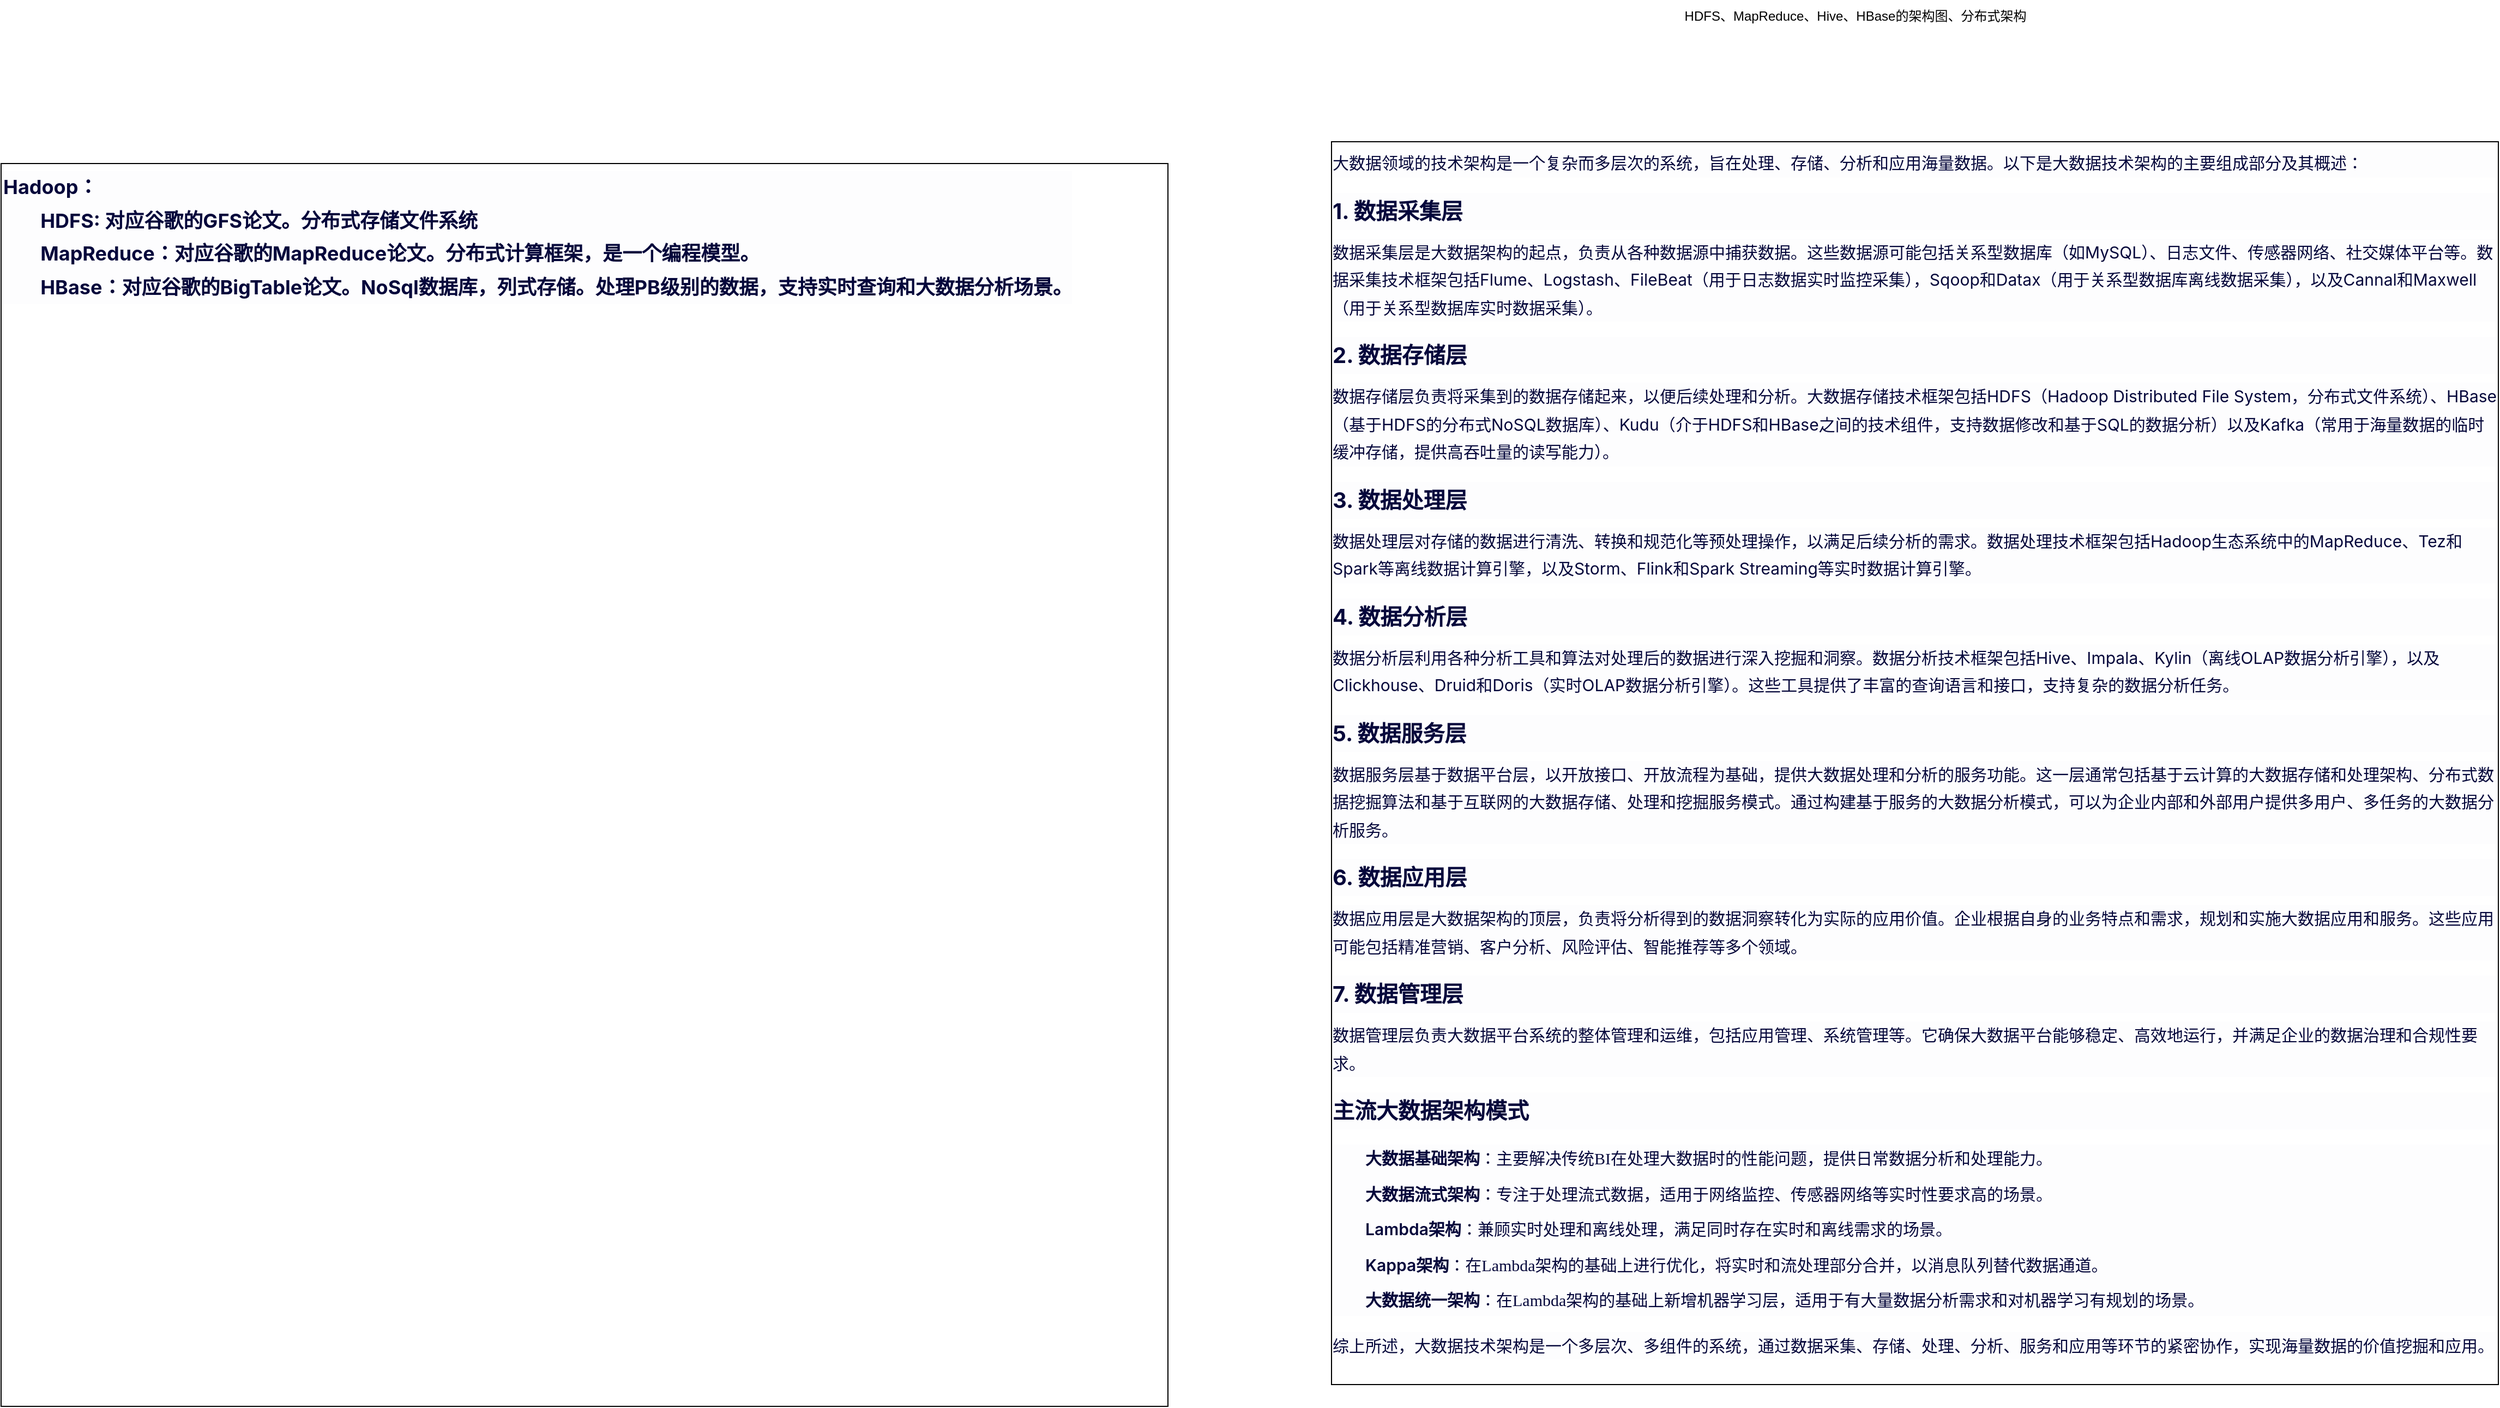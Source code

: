 <mxfile version="24.7.17">
  <diagram name="第 1 页" id="0rBMnEKZB1DXvPbBf1BA">
    <mxGraphModel dx="3247" dy="829" grid="1" gridSize="10" guides="1" tooltips="1" connect="1" arrows="1" fold="1" page="1" pageScale="1" pageWidth="827" pageHeight="1169" math="0" shadow="0">
      <root>
        <mxCell id="0" />
        <mxCell id="1" parent="0" />
        <mxCell id="NmOkNvaQo3KXby8hcS97-1" value="HDFS、MapReduce、Hive、HBase的架构图、分布式架构" style="text;html=1;align=center;verticalAlign=middle;resizable=0;points=[];autosize=1;strokeColor=none;fillColor=none;" parent="1" vertex="1">
          <mxGeometry x="190" y="70" width="340" height="30" as="geometry" />
        </mxCell>
        <mxCell id="yQJ1g31yH6Kp3nqRSnxD-1" value="&lt;p style=&quot;box-sizing: border-box; padding: 0px; -webkit-font-smoothing: antialiased; list-style: none; margin: 0px; scrollbar-width: none; font-family: -apple-system, BlinkMacSystemFont, &amp;quot;Segoe UI&amp;quot;, Roboto, Ubuntu, &amp;quot;Helvetica Neue&amp;quot;, Helvetica, Arial, &amp;quot;PingFang SC&amp;quot;, &amp;quot;Hiragino Sans GB&amp;quot;, &amp;quot;Microsoft YaHei UI&amp;quot;, &amp;quot;Microsoft YaHei&amp;quot;, &amp;quot;Source Han Sans CN&amp;quot;, sans-serif, &amp;quot;Apple Color Emoji&amp;quot;, &amp;quot;Segoe UI Emoji&amp;quot;; font-size: 15px; line-height: 1.7; color: rgb(5, 7, 59); text-align: start; background-color: rgb(253, 253, 254);&quot; id=&quot;&quot;&gt;大数据领域的技术架构是一个复杂而多层次的系统，旨在处理、存储、分析和应用海量数据。以下是大数据技术架构的主要组成部分及其概述：&lt;/p&gt;&lt;h3 style=&quot;box-sizing: border-box; padding: 0px; -webkit-font-smoothing: antialiased; list-style: none; margin: 14px 0px 8px; scrollbar-width: none; font-family: -apple-system, BlinkMacSystemFont, &amp;quot;Segoe UI&amp;quot;, Roboto, Ubuntu, &amp;quot;Helvetica Neue&amp;quot;, Helvetica, Arial, &amp;quot;PingFang SC&amp;quot;, &amp;quot;Hiragino Sans GB&amp;quot;, &amp;quot;Microsoft YaHei UI&amp;quot;, &amp;quot;Microsoft YaHei&amp;quot;, &amp;quot;Source Han Sans CN&amp;quot;, sans-serif, &amp;quot;Apple Color Emoji&amp;quot;, &amp;quot;Segoe UI Emoji&amp;quot;; color: rgb(5, 7, 59); font-size: 20px; border: none; line-height: 1.7; text-align: start; background-color: rgb(253, 253, 254);&quot;&gt;1. 数据采集层&lt;/h3&gt;&lt;p style=&quot;box-sizing: border-box; padding: 0px; -webkit-font-smoothing: antialiased; list-style: none; margin: 0px; scrollbar-width: none; font-family: -apple-system, BlinkMacSystemFont, &amp;quot;Segoe UI&amp;quot;, Roboto, Ubuntu, &amp;quot;Helvetica Neue&amp;quot;, Helvetica, Arial, &amp;quot;PingFang SC&amp;quot;, &amp;quot;Hiragino Sans GB&amp;quot;, &amp;quot;Microsoft YaHei UI&amp;quot;, &amp;quot;Microsoft YaHei&amp;quot;, &amp;quot;Source Han Sans CN&amp;quot;, sans-serif, &amp;quot;Apple Color Emoji&amp;quot;, &amp;quot;Segoe UI Emoji&amp;quot;; font-size: 15px; line-height: 1.7; color: rgb(5, 7, 59); text-align: start; background-color: rgb(253, 253, 254);&quot; id=&quot;&quot;&gt;数据采集层是大数据架构的起点，负责从各种数据源中捕获数据。这些数据源可能包括关系型数据库（如MySQL）、日志文件、传感器网络、社交媒体平台等。数据采集技术框架包括Flume、Logstash、FileBeat（用于日志数据实时监控采集），Sqoop和Datax（用于关系型数据库离线数据采集），以及Cannal和Maxwell（用于关系型数据库实时数据采集）。&lt;/p&gt;&lt;h3 style=&quot;box-sizing: border-box; padding: 0px; -webkit-font-smoothing: antialiased; list-style: none; margin: 14px 0px 8px; scrollbar-width: none; font-family: -apple-system, BlinkMacSystemFont, &amp;quot;Segoe UI&amp;quot;, Roboto, Ubuntu, &amp;quot;Helvetica Neue&amp;quot;, Helvetica, Arial, &amp;quot;PingFang SC&amp;quot;, &amp;quot;Hiragino Sans GB&amp;quot;, &amp;quot;Microsoft YaHei UI&amp;quot;, &amp;quot;Microsoft YaHei&amp;quot;, &amp;quot;Source Han Sans CN&amp;quot;, sans-serif, &amp;quot;Apple Color Emoji&amp;quot;, &amp;quot;Segoe UI Emoji&amp;quot;; color: rgb(5, 7, 59); font-size: 20px; border: none; line-height: 1.7; text-align: start; background-color: rgb(253, 253, 254);&quot;&gt;2. 数据存储层&lt;/h3&gt;&lt;p style=&quot;box-sizing: border-box; padding: 0px; -webkit-font-smoothing: antialiased; list-style: none; margin: 0px; scrollbar-width: none; font-family: -apple-system, BlinkMacSystemFont, &amp;quot;Segoe UI&amp;quot;, Roboto, Ubuntu, &amp;quot;Helvetica Neue&amp;quot;, Helvetica, Arial, &amp;quot;PingFang SC&amp;quot;, &amp;quot;Hiragino Sans GB&amp;quot;, &amp;quot;Microsoft YaHei UI&amp;quot;, &amp;quot;Microsoft YaHei&amp;quot;, &amp;quot;Source Han Sans CN&amp;quot;, sans-serif, &amp;quot;Apple Color Emoji&amp;quot;, &amp;quot;Segoe UI Emoji&amp;quot;; font-size: 15px; line-height: 1.7; color: rgb(5, 7, 59); text-align: start; background-color: rgb(253, 253, 254);&quot; id=&quot;&quot;&gt;数据存储层负责将采集到的数据存储起来，以便后续处理和分析。大数据存储技术框架包括HDFS（Hadoop Distributed File System，分布式文件系统）、HBase（基于HDFS的分布式NoSQL数据库）、Kudu（介于HDFS和HBase之间的技术组件，支持数据修改和基于SQL的数据分析）以及Kafka（常用于海量数据的临时缓冲存储，提供高吞吐量的读写能力）。&lt;/p&gt;&lt;h3 style=&quot;box-sizing: border-box; padding: 0px; -webkit-font-smoothing: antialiased; list-style: none; margin: 14px 0px 8px; scrollbar-width: none; font-family: -apple-system, BlinkMacSystemFont, &amp;quot;Segoe UI&amp;quot;, Roboto, Ubuntu, &amp;quot;Helvetica Neue&amp;quot;, Helvetica, Arial, &amp;quot;PingFang SC&amp;quot;, &amp;quot;Hiragino Sans GB&amp;quot;, &amp;quot;Microsoft YaHei UI&amp;quot;, &amp;quot;Microsoft YaHei&amp;quot;, &amp;quot;Source Han Sans CN&amp;quot;, sans-serif, &amp;quot;Apple Color Emoji&amp;quot;, &amp;quot;Segoe UI Emoji&amp;quot;; color: rgb(5, 7, 59); font-size: 20px; border: none; line-height: 1.7; text-align: start; background-color: rgb(253, 253, 254);&quot;&gt;3. 数据处理层&lt;/h3&gt;&lt;p style=&quot;box-sizing: border-box; padding: 0px; -webkit-font-smoothing: antialiased; list-style: none; margin: 0px; scrollbar-width: none; font-family: -apple-system, BlinkMacSystemFont, &amp;quot;Segoe UI&amp;quot;, Roboto, Ubuntu, &amp;quot;Helvetica Neue&amp;quot;, Helvetica, Arial, &amp;quot;PingFang SC&amp;quot;, &amp;quot;Hiragino Sans GB&amp;quot;, &amp;quot;Microsoft YaHei UI&amp;quot;, &amp;quot;Microsoft YaHei&amp;quot;, &amp;quot;Source Han Sans CN&amp;quot;, sans-serif, &amp;quot;Apple Color Emoji&amp;quot;, &amp;quot;Segoe UI Emoji&amp;quot;; font-size: 15px; line-height: 1.7; color: rgb(5, 7, 59); text-align: start; background-color: rgb(253, 253, 254);&quot; id=&quot;&quot;&gt;数据处理层对存储的数据进行清洗、转换和规范化等预处理操作，以满足后续分析的需求。数据处理技术框架包括Hadoop生态系统中的MapReduce、Tez和Spark等离线数据计算引擎，以及Storm、Flink和Spark Streaming等实时数据计算引擎。&lt;/p&gt;&lt;h3 style=&quot;box-sizing: border-box; padding: 0px; -webkit-font-smoothing: antialiased; list-style: none; margin: 14px 0px 8px; scrollbar-width: none; font-family: -apple-system, BlinkMacSystemFont, &amp;quot;Segoe UI&amp;quot;, Roboto, Ubuntu, &amp;quot;Helvetica Neue&amp;quot;, Helvetica, Arial, &amp;quot;PingFang SC&amp;quot;, &amp;quot;Hiragino Sans GB&amp;quot;, &amp;quot;Microsoft YaHei UI&amp;quot;, &amp;quot;Microsoft YaHei&amp;quot;, &amp;quot;Source Han Sans CN&amp;quot;, sans-serif, &amp;quot;Apple Color Emoji&amp;quot;, &amp;quot;Segoe UI Emoji&amp;quot;; color: rgb(5, 7, 59); font-size: 20px; border: none; line-height: 1.7; text-align: start; background-color: rgb(253, 253, 254);&quot;&gt;4. 数据分析层&lt;/h3&gt;&lt;p style=&quot;box-sizing: border-box; padding: 0px; -webkit-font-smoothing: antialiased; list-style: none; margin: 0px; scrollbar-width: none; font-family: -apple-system, BlinkMacSystemFont, &amp;quot;Segoe UI&amp;quot;, Roboto, Ubuntu, &amp;quot;Helvetica Neue&amp;quot;, Helvetica, Arial, &amp;quot;PingFang SC&amp;quot;, &amp;quot;Hiragino Sans GB&amp;quot;, &amp;quot;Microsoft YaHei UI&amp;quot;, &amp;quot;Microsoft YaHei&amp;quot;, &amp;quot;Source Han Sans CN&amp;quot;, sans-serif, &amp;quot;Apple Color Emoji&amp;quot;, &amp;quot;Segoe UI Emoji&amp;quot;; font-size: 15px; line-height: 1.7; color: rgb(5, 7, 59); text-align: start; background-color: rgb(253, 253, 254);&quot; id=&quot;&quot;&gt;数据分析层利用各种分析工具和算法对处理后的数据进行深入挖掘和洞察。数据分析技术框架包括Hive、Impala、Kylin（离线OLAP数据分析引擎），以及Clickhouse、Druid和Doris（实时OLAP数据分析引擎）。这些工具提供了丰富的查询语言和接口，支持复杂的数据分析任务。&lt;/p&gt;&lt;h3 style=&quot;box-sizing: border-box; padding: 0px; -webkit-font-smoothing: antialiased; list-style: none; margin: 14px 0px 8px; scrollbar-width: none; font-family: -apple-system, BlinkMacSystemFont, &amp;quot;Segoe UI&amp;quot;, Roboto, Ubuntu, &amp;quot;Helvetica Neue&amp;quot;, Helvetica, Arial, &amp;quot;PingFang SC&amp;quot;, &amp;quot;Hiragino Sans GB&amp;quot;, &amp;quot;Microsoft YaHei UI&amp;quot;, &amp;quot;Microsoft YaHei&amp;quot;, &amp;quot;Source Han Sans CN&amp;quot;, sans-serif, &amp;quot;Apple Color Emoji&amp;quot;, &amp;quot;Segoe UI Emoji&amp;quot;; color: rgb(5, 7, 59); font-size: 20px; border: none; line-height: 1.7; text-align: start; background-color: rgb(253, 253, 254);&quot;&gt;5. 数据服务层&lt;/h3&gt;&lt;p style=&quot;box-sizing: border-box; padding: 0px; -webkit-font-smoothing: antialiased; list-style: none; margin: 0px; scrollbar-width: none; font-family: -apple-system, BlinkMacSystemFont, &amp;quot;Segoe UI&amp;quot;, Roboto, Ubuntu, &amp;quot;Helvetica Neue&amp;quot;, Helvetica, Arial, &amp;quot;PingFang SC&amp;quot;, &amp;quot;Hiragino Sans GB&amp;quot;, &amp;quot;Microsoft YaHei UI&amp;quot;, &amp;quot;Microsoft YaHei&amp;quot;, &amp;quot;Source Han Sans CN&amp;quot;, sans-serif, &amp;quot;Apple Color Emoji&amp;quot;, &amp;quot;Segoe UI Emoji&amp;quot;; font-size: 15px; line-height: 1.7; color: rgb(5, 7, 59); text-align: start; background-color: rgb(253, 253, 254);&quot; id=&quot;&quot;&gt;数据服务层基于数据平台层，以开放接口、开放流程为基础，提供大数据处理和分析的服务功能。这一层通常包括基于云计算的大数据存储和处理架构、分布式数据挖掘算法和基于互联网的大数据存储、处理和挖掘服务模式。通过构建基于服务的大数据分析模式，可以为企业内部和外部用户提供多用户、多任务的大数据分析服务。&lt;/p&gt;&lt;h3 style=&quot;box-sizing: border-box; padding: 0px; -webkit-font-smoothing: antialiased; list-style: none; margin: 14px 0px 8px; scrollbar-width: none; font-family: -apple-system, BlinkMacSystemFont, &amp;quot;Segoe UI&amp;quot;, Roboto, Ubuntu, &amp;quot;Helvetica Neue&amp;quot;, Helvetica, Arial, &amp;quot;PingFang SC&amp;quot;, &amp;quot;Hiragino Sans GB&amp;quot;, &amp;quot;Microsoft YaHei UI&amp;quot;, &amp;quot;Microsoft YaHei&amp;quot;, &amp;quot;Source Han Sans CN&amp;quot;, sans-serif, &amp;quot;Apple Color Emoji&amp;quot;, &amp;quot;Segoe UI Emoji&amp;quot;; color: rgb(5, 7, 59); font-size: 20px; border: none; line-height: 1.7; text-align: start; background-color: rgb(253, 253, 254);&quot;&gt;6. 数据应用层&lt;/h3&gt;&lt;p style=&quot;box-sizing: border-box; padding: 0px; -webkit-font-smoothing: antialiased; list-style: none; margin: 0px; scrollbar-width: none; font-family: -apple-system, BlinkMacSystemFont, &amp;quot;Segoe UI&amp;quot;, Roboto, Ubuntu, &amp;quot;Helvetica Neue&amp;quot;, Helvetica, Arial, &amp;quot;PingFang SC&amp;quot;, &amp;quot;Hiragino Sans GB&amp;quot;, &amp;quot;Microsoft YaHei UI&amp;quot;, &amp;quot;Microsoft YaHei&amp;quot;, &amp;quot;Source Han Sans CN&amp;quot;, sans-serif, &amp;quot;Apple Color Emoji&amp;quot;, &amp;quot;Segoe UI Emoji&amp;quot;; font-size: 15px; line-height: 1.7; color: rgb(5, 7, 59); text-align: start; background-color: rgb(253, 253, 254);&quot; id=&quot;&quot;&gt;数据应用层是大数据架构的顶层，负责将分析得到的数据洞察转化为实际的应用价值。企业根据自身的业务特点和需求，规划和实施大数据应用和服务。这些应用可能包括精准营销、客户分析、风险评估、智能推荐等多个领域。&lt;/p&gt;&lt;h3 style=&quot;box-sizing: border-box; padding: 0px; -webkit-font-smoothing: antialiased; list-style: none; margin: 14px 0px 8px; scrollbar-width: none; font-family: -apple-system, BlinkMacSystemFont, &amp;quot;Segoe UI&amp;quot;, Roboto, Ubuntu, &amp;quot;Helvetica Neue&amp;quot;, Helvetica, Arial, &amp;quot;PingFang SC&amp;quot;, &amp;quot;Hiragino Sans GB&amp;quot;, &amp;quot;Microsoft YaHei UI&amp;quot;, &amp;quot;Microsoft YaHei&amp;quot;, &amp;quot;Source Han Sans CN&amp;quot;, sans-serif, &amp;quot;Apple Color Emoji&amp;quot;, &amp;quot;Segoe UI Emoji&amp;quot;; color: rgb(5, 7, 59); font-size: 20px; border: none; line-height: 1.7; text-align: start; background-color: rgb(253, 253, 254);&quot;&gt;7. 数据管理层&lt;/h3&gt;&lt;p style=&quot;box-sizing: border-box; padding: 0px; -webkit-font-smoothing: antialiased; list-style: none; margin: 0px; scrollbar-width: none; font-family: -apple-system, BlinkMacSystemFont, &amp;quot;Segoe UI&amp;quot;, Roboto, Ubuntu, &amp;quot;Helvetica Neue&amp;quot;, Helvetica, Arial, &amp;quot;PingFang SC&amp;quot;, &amp;quot;Hiragino Sans GB&amp;quot;, &amp;quot;Microsoft YaHei UI&amp;quot;, &amp;quot;Microsoft YaHei&amp;quot;, &amp;quot;Source Han Sans CN&amp;quot;, sans-serif, &amp;quot;Apple Color Emoji&amp;quot;, &amp;quot;Segoe UI Emoji&amp;quot;; font-size: 15px; line-height: 1.7; color: rgb(5, 7, 59); text-align: start; background-color: rgb(253, 253, 254);&quot; id=&quot;&quot;&gt;数据管理层负责大数据平台系统的整体管理和运维，包括应用管理、系统管理等。它确保大数据平台能够稳定、高效地运行，并满足企业的数据治理和合规性要求。&lt;/p&gt;&lt;h3 style=&quot;box-sizing: border-box; padding: 0px; -webkit-font-smoothing: antialiased; list-style: none; margin: 14px 0px 8px; scrollbar-width: none; font-family: -apple-system, BlinkMacSystemFont, &amp;quot;Segoe UI&amp;quot;, Roboto, Ubuntu, &amp;quot;Helvetica Neue&amp;quot;, Helvetica, Arial, &amp;quot;PingFang SC&amp;quot;, &amp;quot;Hiragino Sans GB&amp;quot;, &amp;quot;Microsoft YaHei UI&amp;quot;, &amp;quot;Microsoft YaHei&amp;quot;, &amp;quot;Source Han Sans CN&amp;quot;, sans-serif, &amp;quot;Apple Color Emoji&amp;quot;, &amp;quot;Segoe UI Emoji&amp;quot;; color: rgb(5, 7, 59); font-size: 20px; border: none; line-height: 1.7; text-align: start; background-color: rgb(253, 253, 254);&quot;&gt;主流大数据架构模式&lt;/h3&gt;&lt;ul style=&quot;box-sizing: border-box; padding: 0px 0px 0px 30px; -webkit-font-smoothing: antialiased; list-style-position: outside; list-style-image: none; margin: 14px 0px 1em; scrollbar-width: none; font-family: -apple-system, BlinkMacSystemFont, &amp;quot;Segoe UI&amp;quot;, Roboto, Ubuntu, &amp;quot;Helvetica Neue&amp;quot;, Helvetica, Arial, &amp;quot;PingFang SC&amp;quot;, &amp;quot;Hiragino Sans GB&amp;quot;, &amp;quot;Microsoft YaHei UI&amp;quot;, &amp;quot;Microsoft YaHei&amp;quot;, &amp;quot;Source Han Sans CN&amp;quot;, sans-serif, &amp;quot;Apple Color Emoji&amp;quot;, &amp;quot;Segoe UI Emoji&amp;quot;; font-size: 15px; line-height: 1.7; color: rgb(5, 7, 59); text-align: start; background-color: rgb(253, 253, 254);&quot;&gt;&lt;li style=&quot;box-sizing: border-box; padding: 0px; -webkit-font-smoothing: antialiased; list-style: none; margin: 0px; scrollbar-width: none; font-family: PingFang-SC-Regular; line-height: 1.7; position: relative;&quot;&gt;&lt;span style=&quot;box-sizing: border-box; padding: 0px; -webkit-font-smoothing: antialiased; list-style: none; margin: 0px; scrollbar-width: none; font-family: -apple-system, BlinkMacSystemFont, &amp;quot;Segoe UI&amp;quot;, Roboto, Ubuntu, &amp;quot;Helvetica Neue&amp;quot;, Helvetica, Arial, &amp;quot;PingFang SC&amp;quot;, &amp;quot;Hiragino Sans GB&amp;quot;, &amp;quot;Microsoft YaHei UI&amp;quot;, &amp;quot;Microsoft YaHei&amp;quot;, &amp;quot;Source Han Sans CN&amp;quot;, sans-serif, &amp;quot;Apple Color Emoji&amp;quot;, &amp;quot;Segoe UI Emoji&amp;quot; !important; font-weight: 600;&quot;&gt;大数据基础架构&lt;/span&gt;：主要解决传统BI在处理大数据时的性能问题，提供日常数据分析和处理能力。&lt;/li&gt;&lt;li style=&quot;box-sizing: border-box; padding: 0px; -webkit-font-smoothing: antialiased; list-style: none; margin: 6px 0px 0px; scrollbar-width: none; font-family: PingFang-SC-Regular; line-height: 1.7; position: relative;&quot;&gt;&lt;span style=&quot;box-sizing: border-box; padding: 0px; -webkit-font-smoothing: antialiased; list-style: none; margin: 0px; scrollbar-width: none; font-family: -apple-system, BlinkMacSystemFont, &amp;quot;Segoe UI&amp;quot;, Roboto, Ubuntu, &amp;quot;Helvetica Neue&amp;quot;, Helvetica, Arial, &amp;quot;PingFang SC&amp;quot;, &amp;quot;Hiragino Sans GB&amp;quot;, &amp;quot;Microsoft YaHei UI&amp;quot;, &amp;quot;Microsoft YaHei&amp;quot;, &amp;quot;Source Han Sans CN&amp;quot;, sans-serif, &amp;quot;Apple Color Emoji&amp;quot;, &amp;quot;Segoe UI Emoji&amp;quot; !important; font-weight: 600;&quot;&gt;大数据流式架构&lt;/span&gt;：专注于处理流式数据，适用于网络监控、传感器网络等实时性要求高的场景。&lt;/li&gt;&lt;li style=&quot;box-sizing: border-box; padding: 0px; -webkit-font-smoothing: antialiased; list-style: none; margin: 6px 0px 0px; scrollbar-width: none; font-family: PingFang-SC-Regular; line-height: 1.7; position: relative;&quot;&gt;&lt;span style=&quot;box-sizing: border-box; padding: 0px; -webkit-font-smoothing: antialiased; list-style: none; margin: 0px; scrollbar-width: none; font-family: -apple-system, BlinkMacSystemFont, &amp;quot;Segoe UI&amp;quot;, Roboto, Ubuntu, &amp;quot;Helvetica Neue&amp;quot;, Helvetica, Arial, &amp;quot;PingFang SC&amp;quot;, &amp;quot;Hiragino Sans GB&amp;quot;, &amp;quot;Microsoft YaHei UI&amp;quot;, &amp;quot;Microsoft YaHei&amp;quot;, &amp;quot;Source Han Sans CN&amp;quot;, sans-serif, &amp;quot;Apple Color Emoji&amp;quot;, &amp;quot;Segoe UI Emoji&amp;quot; !important; font-weight: 600;&quot;&gt;Lambda架构&lt;/span&gt;：兼顾实时处理和离线处理，满足同时存在实时和离线需求的场景。&lt;/li&gt;&lt;li style=&quot;box-sizing: border-box; padding: 0px; -webkit-font-smoothing: antialiased; list-style: none; margin: 6px 0px 0px; scrollbar-width: none; font-family: PingFang-SC-Regular; line-height: 1.7; position: relative;&quot;&gt;&lt;span style=&quot;box-sizing: border-box; padding: 0px; -webkit-font-smoothing: antialiased; list-style: none; margin: 0px; scrollbar-width: none; font-family: -apple-system, BlinkMacSystemFont, &amp;quot;Segoe UI&amp;quot;, Roboto, Ubuntu, &amp;quot;Helvetica Neue&amp;quot;, Helvetica, Arial, &amp;quot;PingFang SC&amp;quot;, &amp;quot;Hiragino Sans GB&amp;quot;, &amp;quot;Microsoft YaHei UI&amp;quot;, &amp;quot;Microsoft YaHei&amp;quot;, &amp;quot;Source Han Sans CN&amp;quot;, sans-serif, &amp;quot;Apple Color Emoji&amp;quot;, &amp;quot;Segoe UI Emoji&amp;quot; !important; font-weight: 600;&quot;&gt;Kappa架构&lt;/span&gt;：在Lambda架构的基础上进行优化，将实时和流处理部分合并，以消息队列替代数据通道。&lt;/li&gt;&lt;li style=&quot;box-sizing: border-box; padding: 0px; -webkit-font-smoothing: antialiased; list-style: none; margin: 6px 0px 0px; scrollbar-width: none; font-family: PingFang-SC-Regular; line-height: 1.7; position: relative;&quot;&gt;&lt;span style=&quot;box-sizing: border-box; padding: 0px; -webkit-font-smoothing: antialiased; list-style: none; margin: 0px; scrollbar-width: none; font-family: -apple-system, BlinkMacSystemFont, &amp;quot;Segoe UI&amp;quot;, Roboto, Ubuntu, &amp;quot;Helvetica Neue&amp;quot;, Helvetica, Arial, &amp;quot;PingFang SC&amp;quot;, &amp;quot;Hiragino Sans GB&amp;quot;, &amp;quot;Microsoft YaHei UI&amp;quot;, &amp;quot;Microsoft YaHei&amp;quot;, &amp;quot;Source Han Sans CN&amp;quot;, sans-serif, &amp;quot;Apple Color Emoji&amp;quot;, &amp;quot;Segoe UI Emoji&amp;quot; !important; font-weight: 600;&quot;&gt;大数据统一架构&lt;/span&gt;：在Lambda架构的基础上新增机器学习层，适用于有大量数据分析需求和对机器学习有规划的场景。&lt;/li&gt;&lt;/ul&gt;&lt;p style=&quot;box-sizing: border-box; padding: 0px; -webkit-font-smoothing: antialiased; list-style: none; margin: 14px 0px 0px; scrollbar-width: none; font-family: -apple-system, BlinkMacSystemFont, &amp;quot;Segoe UI&amp;quot;, Roboto, Ubuntu, &amp;quot;Helvetica Neue&amp;quot;, Helvetica, Arial, &amp;quot;PingFang SC&amp;quot;, &amp;quot;Hiragino Sans GB&amp;quot;, &amp;quot;Microsoft YaHei UI&amp;quot;, &amp;quot;Microsoft YaHei&amp;quot;, &amp;quot;Source Han Sans CN&amp;quot;, sans-serif, &amp;quot;Apple Color Emoji&amp;quot;, &amp;quot;Segoe UI Emoji&amp;quot;; font-size: 15px; line-height: 1.7; color: rgb(5, 7, 59); text-align: start; background-color: rgb(253, 253, 254);&quot; id=&quot;&quot;&gt;综上所述，大数据技术架构是一个多层次、多组件的系统，通过数据采集、存储、处理、分析、服务和应用等环节的紧密协作，实现海量数据的价值挖掘和应用。&lt;/p&gt;" style="rounded=0;whiteSpace=wrap;html=1;verticalAlign=top;" parent="1" vertex="1">
          <mxGeometry x="-120" y="200" width="1070" height="1140" as="geometry" />
        </mxCell>
        <mxCell id="T6KM5moOXORHlqcl0B6T-1" value="&lt;p style=&quot;box-sizing: border-box; padding: 0px; -webkit-font-smoothing: antialiased; list-style: none; margin: 0px; scrollbar-width: none; font-family: -apple-system, BlinkMacSystemFont, &amp;quot;Segoe UI&amp;quot;, Roboto, Ubuntu, &amp;quot;Helvetica Neue&amp;quot;, Helvetica, Arial, &amp;quot;PingFang SC&amp;quot;, &amp;quot;Hiragino Sans GB&amp;quot;, &amp;quot;Microsoft YaHei UI&amp;quot;, &amp;quot;Microsoft YaHei&amp;quot;, &amp;quot;Source Han Sans CN&amp;quot;, sans-serif, &amp;quot;Apple Color Emoji&amp;quot;, &amp;quot;Segoe UI Emoji&amp;quot;; font-size: 18px; line-height: 1.7; color: rgb(5, 7, 59); background-color: rgb(253, 253, 254);&quot; id=&quot;&quot;&gt;Hadoop：&lt;/p&gt;&lt;p style=&quot;box-sizing: border-box; padding: 0px; -webkit-font-smoothing: antialiased; list-style: none; margin: 0px; scrollbar-width: none; font-family: -apple-system, BlinkMacSystemFont, &amp;quot;Segoe UI&amp;quot;, Roboto, Ubuntu, &amp;quot;Helvetica Neue&amp;quot;, Helvetica, Arial, &amp;quot;PingFang SC&amp;quot;, &amp;quot;Hiragino Sans GB&amp;quot;, &amp;quot;Microsoft YaHei UI&amp;quot;, &amp;quot;Microsoft YaHei&amp;quot;, &amp;quot;Source Han Sans CN&amp;quot;, sans-serif, &amp;quot;Apple Color Emoji&amp;quot;, &amp;quot;Segoe UI Emoji&amp;quot;; font-size: 18px; line-height: 1.7; color: rgb(5, 7, 59); background-color: rgb(253, 253, 254);&quot; id=&quot;&quot;&gt;&lt;span style=&quot;white-space: pre;&quot;&gt;&#x9;&lt;/span&gt;HDFS: 对应谷歌的GFS论文。分布式存储文件系统&lt;br&gt;&lt;/p&gt;&lt;p style=&quot;box-sizing: border-box; padding: 0px; -webkit-font-smoothing: antialiased; list-style: none; margin: 0px; scrollbar-width: none; font-family: -apple-system, BlinkMacSystemFont, &amp;quot;Segoe UI&amp;quot;, Roboto, Ubuntu, &amp;quot;Helvetica Neue&amp;quot;, Helvetica, Arial, &amp;quot;PingFang SC&amp;quot;, &amp;quot;Hiragino Sans GB&amp;quot;, &amp;quot;Microsoft YaHei UI&amp;quot;, &amp;quot;Microsoft YaHei&amp;quot;, &amp;quot;Source Han Sans CN&amp;quot;, sans-serif, &amp;quot;Apple Color Emoji&amp;quot;, &amp;quot;Segoe UI Emoji&amp;quot;; font-size: 18px; line-height: 1.7; color: rgb(5, 7, 59); background-color: rgb(253, 253, 254);&quot; id=&quot;&quot;&gt;&lt;span style=&quot;white-space: pre;&quot;&gt;&#x9;&lt;/span&gt;MapReduce：对应谷歌的MapReduce论文。分布式计算框架，是一个编程模型。&lt;br&gt;&lt;/p&gt;&lt;p style=&quot;box-sizing: border-box; padding: 0px; -webkit-font-smoothing: antialiased; list-style: none; margin: 0px; scrollbar-width: none; font-family: -apple-system, BlinkMacSystemFont, &amp;quot;Segoe UI&amp;quot;, Roboto, Ubuntu, &amp;quot;Helvetica Neue&amp;quot;, Helvetica, Arial, &amp;quot;PingFang SC&amp;quot;, &amp;quot;Hiragino Sans GB&amp;quot;, &amp;quot;Microsoft YaHei UI&amp;quot;, &amp;quot;Microsoft YaHei&amp;quot;, &amp;quot;Source Han Sans CN&amp;quot;, sans-serif, &amp;quot;Apple Color Emoji&amp;quot;, &amp;quot;Segoe UI Emoji&amp;quot;; font-size: 18px; line-height: 1.7; color: rgb(5, 7, 59); background-color: rgb(253, 253, 254);&quot; id=&quot;&quot;&gt;&lt;span style=&quot;white-space: pre;&quot;&gt;&#x9;&lt;/span&gt;HBase：对应谷歌的BigTable论文。NoSql数据库，列式存储。处理PB级别的数据，支持实时查询和大数据分析场景。&lt;br&gt;&lt;/p&gt;" style="rounded=0;whiteSpace=wrap;html=1;verticalAlign=top;align=left;fontSize=18;fontStyle=1" vertex="1" parent="1">
          <mxGeometry x="-1340" y="220" width="1070" height="1140" as="geometry" />
        </mxCell>
      </root>
    </mxGraphModel>
  </diagram>
</mxfile>
